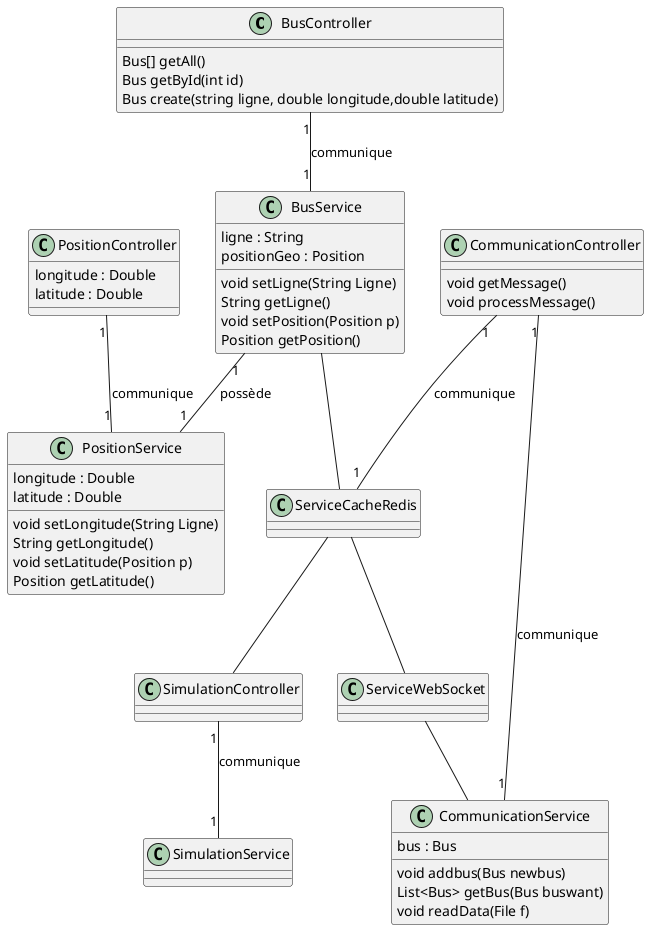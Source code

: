 @startuml
class BusController {
  
  Bus[] getAll()
  Bus getById(int id)
  Bus create(string ligne, double longitude,double latitude)
}

class BusService {
  ligne : String
  positionGeo : Position
  void setLigne(String Ligne)
  String getLigne()
  void setPosition(Position p)
  Position getPosition()
}

BusController "1" -- "1" BusService : communique

class PositionController {
   longitude : Double
   latitude : Double

}

class PositionService {
   longitude : Double
   latitude : Double
   void setLongitude(String Ligne)
   String getLongitude()
   void setLatitude(Position p)
   Position getLatitude()
}

PositionController "1" -- "1" PositionService : communique


class CommunicationController {
  void getMessage()
  void processMessage()
}

class CommunicationService {
   bus : Bus
   void addbus(Bus newbus)
   List<Bus> getBus(Bus buswant)
   void readData(File f)
}

CommunicationController "1" -- "1" CommunicationService : communique


class SimulationController{

}

class SimulationService{

}

SimulationController "1" -- "1" SimulationService : communique


class ServiceWebSocket{

}

class ServiceCacheRedis{
  
}

CommunicationController "1" -- "1" ServiceCacheRedis : communique



ServiceCacheRedis -- ServiceWebSocket

BusService "1" -- "1" PositionService : possède
ServiceCacheRedis -- SimulationController
BusService -- ServiceCacheRedis
ServiceWebSocket -- CommunicationService
@enduml